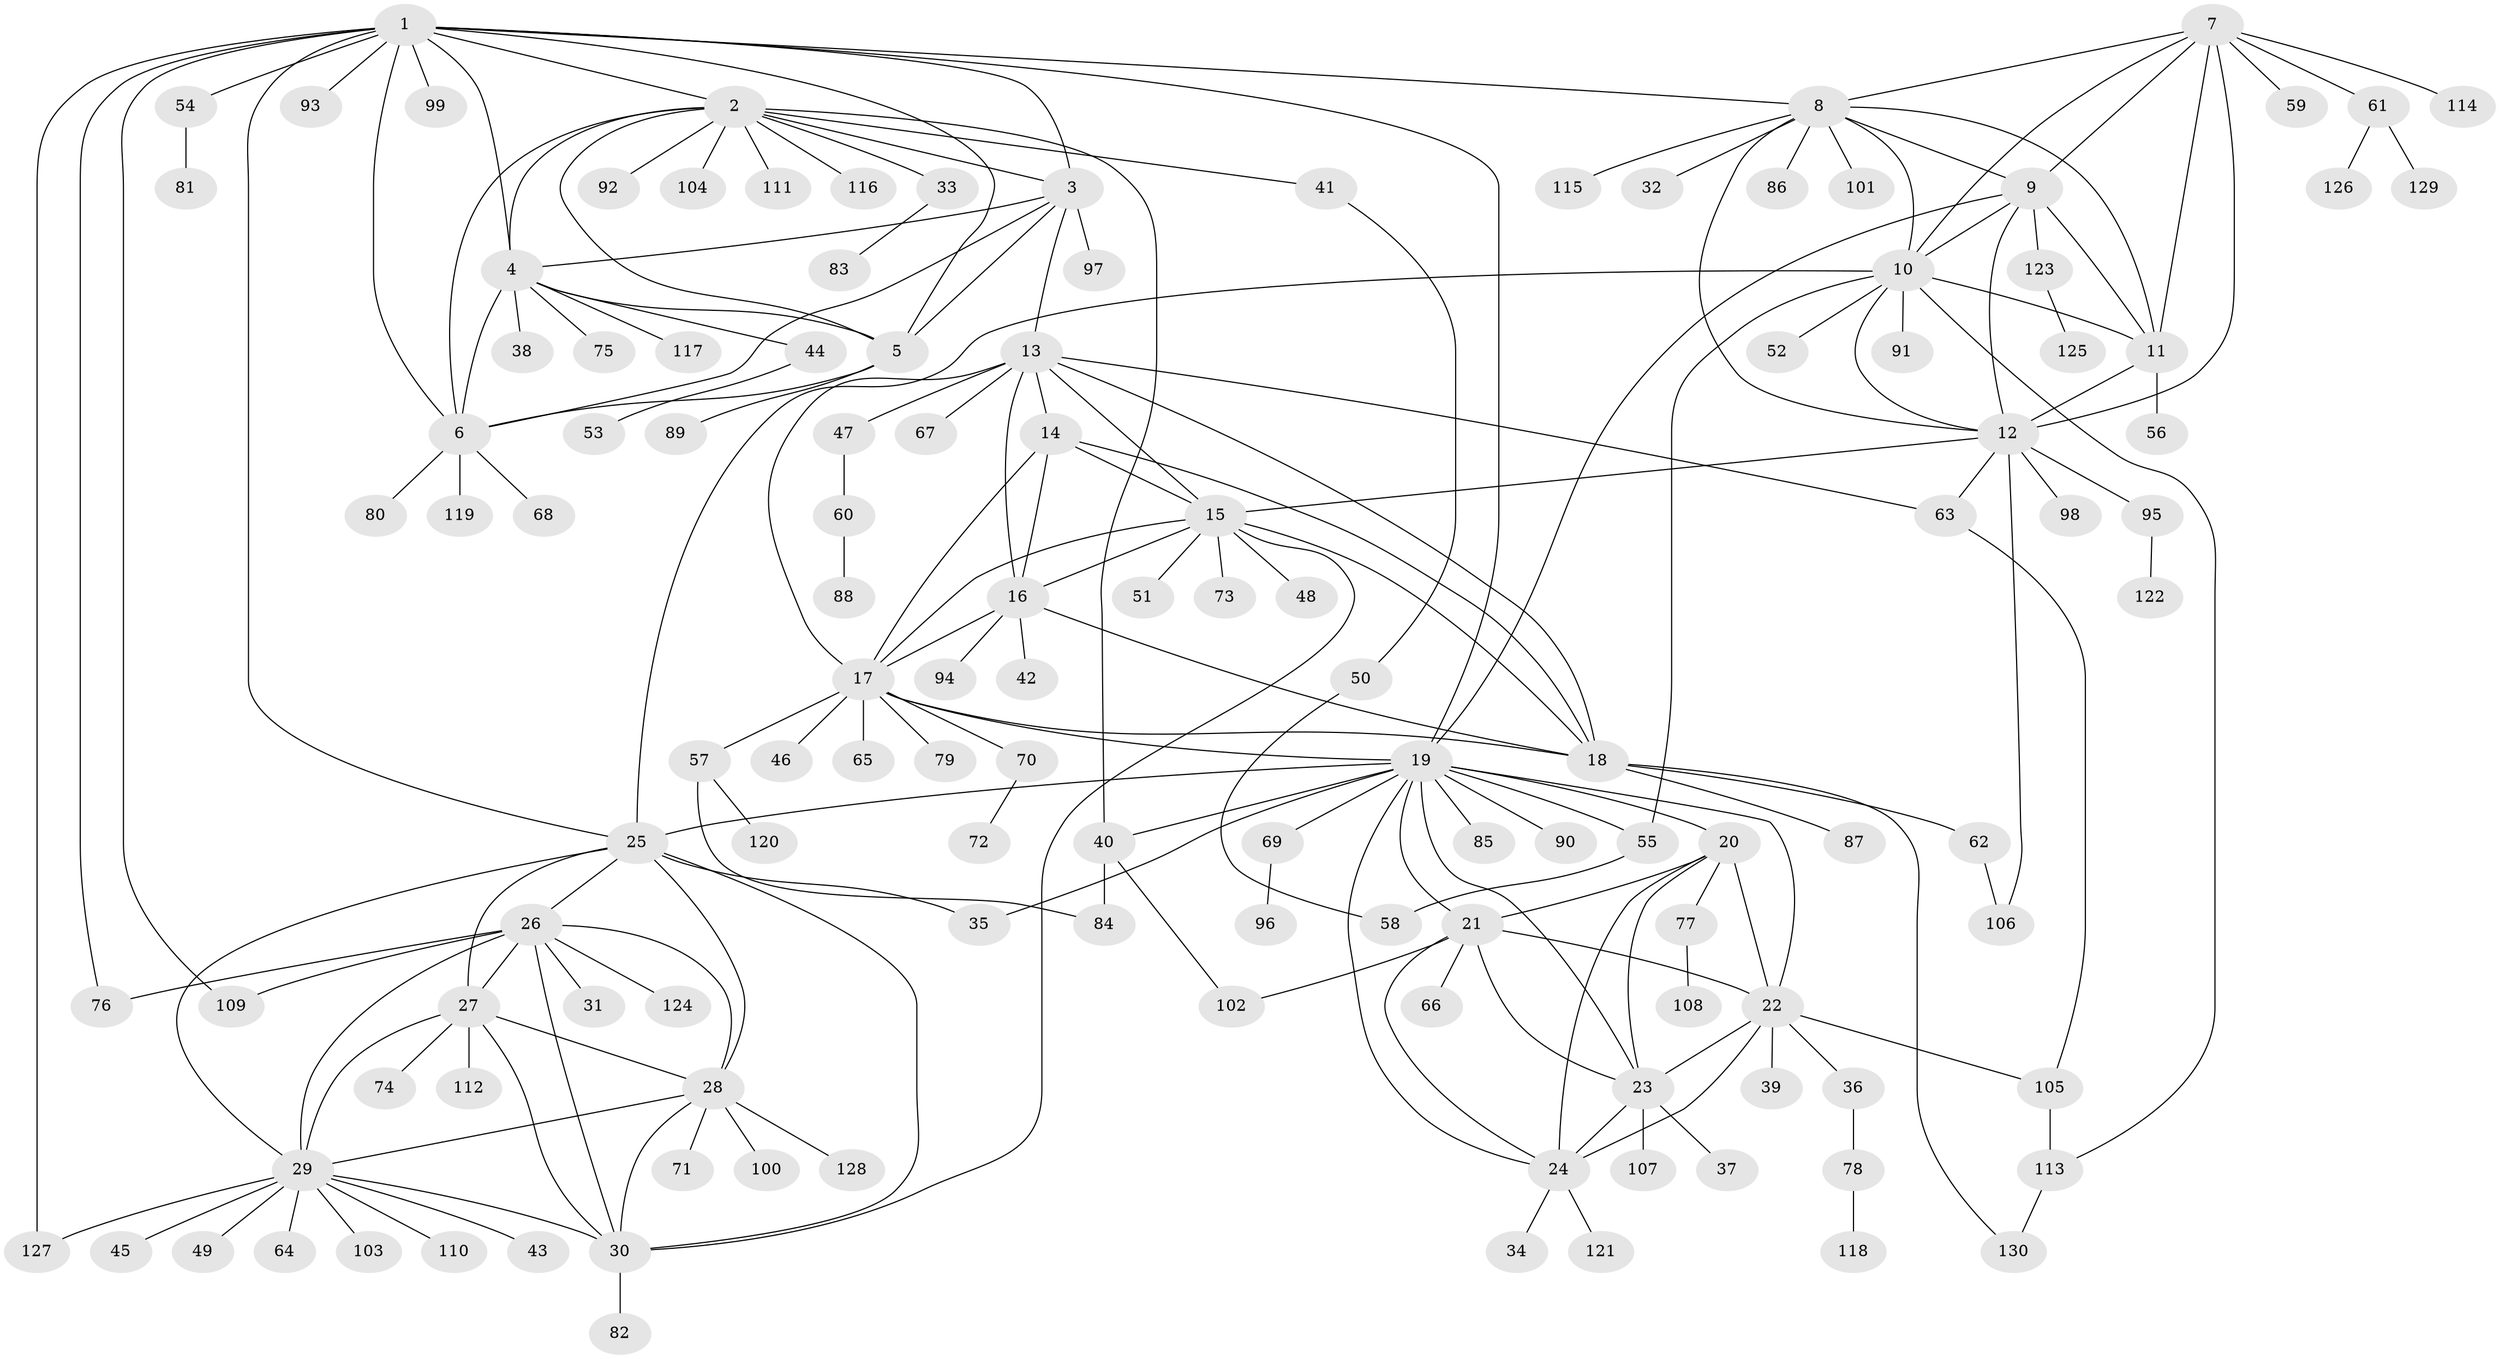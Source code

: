 // Generated by graph-tools (version 1.1) at 2025/11/02/27/25 16:11:29]
// undirected, 130 vertices, 199 edges
graph export_dot {
graph [start="1"]
  node [color=gray90,style=filled];
  1;
  2;
  3;
  4;
  5;
  6;
  7;
  8;
  9;
  10;
  11;
  12;
  13;
  14;
  15;
  16;
  17;
  18;
  19;
  20;
  21;
  22;
  23;
  24;
  25;
  26;
  27;
  28;
  29;
  30;
  31;
  32;
  33;
  34;
  35;
  36;
  37;
  38;
  39;
  40;
  41;
  42;
  43;
  44;
  45;
  46;
  47;
  48;
  49;
  50;
  51;
  52;
  53;
  54;
  55;
  56;
  57;
  58;
  59;
  60;
  61;
  62;
  63;
  64;
  65;
  66;
  67;
  68;
  69;
  70;
  71;
  72;
  73;
  74;
  75;
  76;
  77;
  78;
  79;
  80;
  81;
  82;
  83;
  84;
  85;
  86;
  87;
  88;
  89;
  90;
  91;
  92;
  93;
  94;
  95;
  96;
  97;
  98;
  99;
  100;
  101;
  102;
  103;
  104;
  105;
  106;
  107;
  108;
  109;
  110;
  111;
  112;
  113;
  114;
  115;
  116;
  117;
  118;
  119;
  120;
  121;
  122;
  123;
  124;
  125;
  126;
  127;
  128;
  129;
  130;
  1 -- 2;
  1 -- 3;
  1 -- 4;
  1 -- 5;
  1 -- 6;
  1 -- 8;
  1 -- 19;
  1 -- 25;
  1 -- 54;
  1 -- 76;
  1 -- 93;
  1 -- 99;
  1 -- 109;
  1 -- 127;
  2 -- 3;
  2 -- 4;
  2 -- 5;
  2 -- 6;
  2 -- 33;
  2 -- 40;
  2 -- 41;
  2 -- 92;
  2 -- 104;
  2 -- 111;
  2 -- 116;
  3 -- 4;
  3 -- 5;
  3 -- 6;
  3 -- 13;
  3 -- 97;
  4 -- 5;
  4 -- 6;
  4 -- 38;
  4 -- 44;
  4 -- 75;
  4 -- 117;
  5 -- 6;
  5 -- 89;
  6 -- 68;
  6 -- 80;
  6 -- 119;
  7 -- 8;
  7 -- 9;
  7 -- 10;
  7 -- 11;
  7 -- 12;
  7 -- 59;
  7 -- 61;
  7 -- 114;
  8 -- 9;
  8 -- 10;
  8 -- 11;
  8 -- 12;
  8 -- 32;
  8 -- 86;
  8 -- 101;
  8 -- 115;
  9 -- 10;
  9 -- 11;
  9 -- 12;
  9 -- 19;
  9 -- 123;
  10 -- 11;
  10 -- 12;
  10 -- 25;
  10 -- 52;
  10 -- 55;
  10 -- 91;
  10 -- 113;
  11 -- 12;
  11 -- 56;
  12 -- 15;
  12 -- 63;
  12 -- 95;
  12 -- 98;
  12 -- 106;
  13 -- 14;
  13 -- 15;
  13 -- 16;
  13 -- 17;
  13 -- 18;
  13 -- 47;
  13 -- 63;
  13 -- 67;
  14 -- 15;
  14 -- 16;
  14 -- 17;
  14 -- 18;
  15 -- 16;
  15 -- 17;
  15 -- 18;
  15 -- 30;
  15 -- 48;
  15 -- 51;
  15 -- 73;
  16 -- 17;
  16 -- 18;
  16 -- 42;
  16 -- 94;
  17 -- 18;
  17 -- 19;
  17 -- 46;
  17 -- 57;
  17 -- 65;
  17 -- 70;
  17 -- 79;
  18 -- 62;
  18 -- 87;
  18 -- 130;
  19 -- 20;
  19 -- 21;
  19 -- 22;
  19 -- 23;
  19 -- 24;
  19 -- 25;
  19 -- 35;
  19 -- 40;
  19 -- 55;
  19 -- 69;
  19 -- 85;
  19 -- 90;
  20 -- 21;
  20 -- 22;
  20 -- 23;
  20 -- 24;
  20 -- 77;
  21 -- 22;
  21 -- 23;
  21 -- 24;
  21 -- 66;
  21 -- 102;
  22 -- 23;
  22 -- 24;
  22 -- 36;
  22 -- 39;
  22 -- 105;
  23 -- 24;
  23 -- 37;
  23 -- 107;
  24 -- 34;
  24 -- 121;
  25 -- 26;
  25 -- 27;
  25 -- 28;
  25 -- 29;
  25 -- 30;
  25 -- 35;
  26 -- 27;
  26 -- 28;
  26 -- 29;
  26 -- 30;
  26 -- 31;
  26 -- 76;
  26 -- 109;
  26 -- 124;
  27 -- 28;
  27 -- 29;
  27 -- 30;
  27 -- 74;
  27 -- 112;
  28 -- 29;
  28 -- 30;
  28 -- 71;
  28 -- 100;
  28 -- 128;
  29 -- 30;
  29 -- 43;
  29 -- 45;
  29 -- 49;
  29 -- 64;
  29 -- 103;
  29 -- 110;
  29 -- 127;
  30 -- 82;
  33 -- 83;
  36 -- 78;
  40 -- 84;
  40 -- 102;
  41 -- 50;
  44 -- 53;
  47 -- 60;
  50 -- 58;
  54 -- 81;
  55 -- 58;
  57 -- 84;
  57 -- 120;
  60 -- 88;
  61 -- 126;
  61 -- 129;
  62 -- 106;
  63 -- 105;
  69 -- 96;
  70 -- 72;
  77 -- 108;
  78 -- 118;
  95 -- 122;
  105 -- 113;
  113 -- 130;
  123 -- 125;
}
